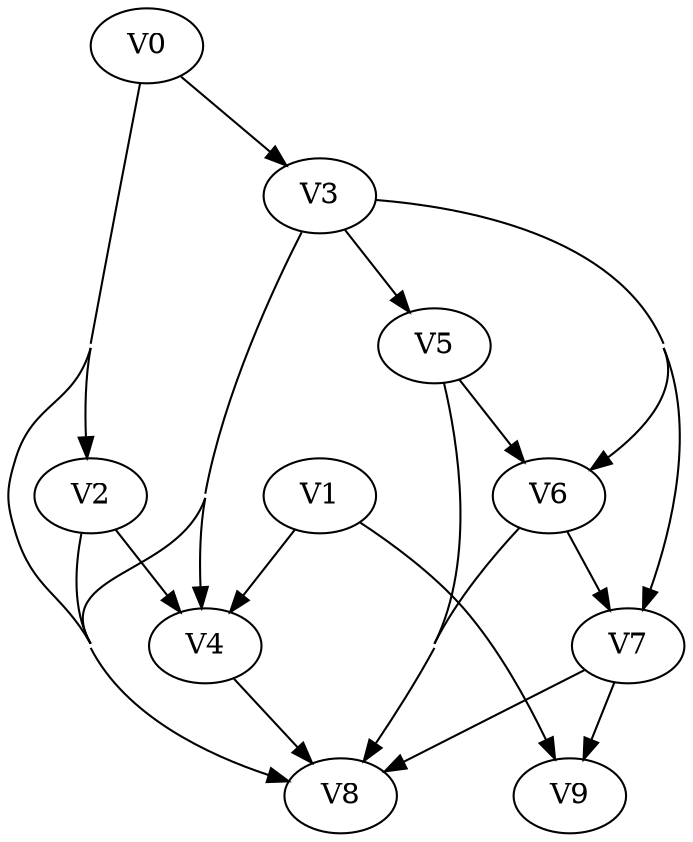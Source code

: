 strict digraph my_dotgraph {
concentrate=True;
V0;
V1;
V2;
V3;
V4;
V5;
V6;
V7;
V8;
V9;
V0 -> V2;
V0 -> V3;
V0 -> V8;
V1 -> V4;
V1 -> V9;
V2 -> V4;
V2 -> V8;
V3 -> V4;
V3 -> V5;
V3 -> V6;
V3 -> V7;
V3 -> V8;
V4 -> V8;
V5 -> V6;
V5 -> V8;
V6 -> V7;
V6 -> V8;
V7 -> V8;
V7 -> V9;
V8 
}